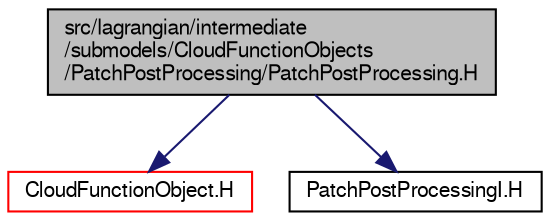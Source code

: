 digraph "src/lagrangian/intermediate/submodels/CloudFunctionObjects/PatchPostProcessing/PatchPostProcessing.H"
{
  bgcolor="transparent";
  edge [fontname="FreeSans",fontsize="10",labelfontname="FreeSans",labelfontsize="10"];
  node [fontname="FreeSans",fontsize="10",shape=record];
  Node0 [label="src/lagrangian/intermediate\l/submodels/CloudFunctionObjects\l/PatchPostProcessing/PatchPostProcessing.H",height=0.2,width=0.4,color="black", fillcolor="grey75", style="filled", fontcolor="black"];
  Node0 -> Node1 [color="midnightblue",fontsize="10",style="solid",fontname="FreeSans"];
  Node1 [label="CloudFunctionObject.H",height=0.2,width=0.4,color="red",URL="$a05540.html"];
  Node0 -> Node88 [color="midnightblue",fontsize="10",style="solid",fontname="FreeSans"];
  Node88 [label="PatchPostProcessingI.H",height=0.2,width=0.4,color="black",URL="$a05600.html"];
}
